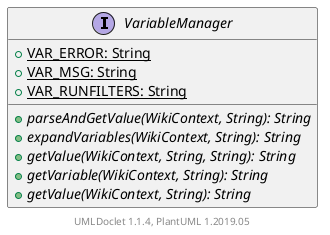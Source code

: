 @startuml

    interface VariableManager [[VariableManager.html]] {
        {static} +VAR_ERROR: String
        {static} +VAR_MSG: String
        {static} +VAR_RUNFILTERS: String
        {abstract} +parseAndGetValue(WikiContext, String): String
        {abstract} +expandVariables(WikiContext, String): String
        {abstract} +getValue(WikiContext, String, String): String
        {abstract} +getVariable(WikiContext, String): String
        {abstract} +getValue(WikiContext, String): String
    }


    center footer UMLDoclet 1.1.4, PlantUML 1.2019.05
@enduml
